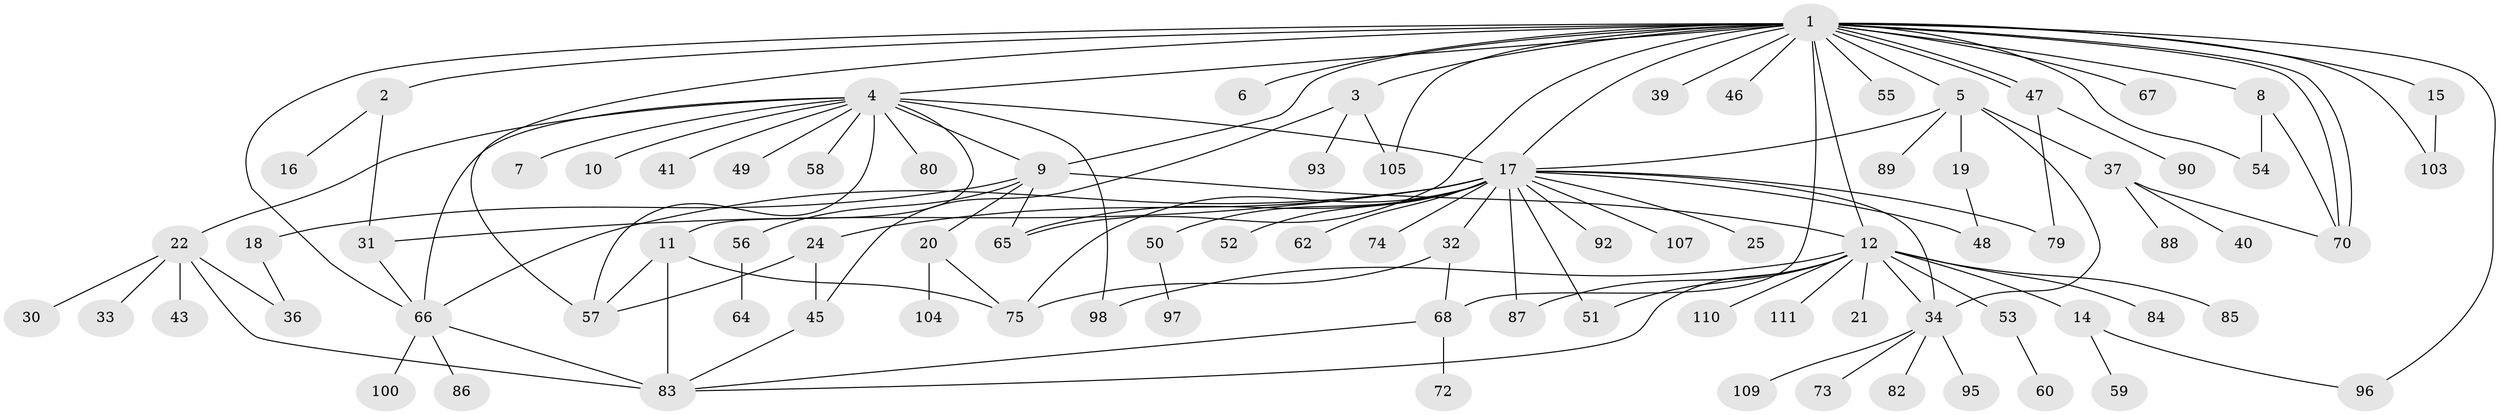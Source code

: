 // Generated by graph-tools (version 1.1) at 2025/51/02/27/25 19:51:58]
// undirected, 86 vertices, 124 edges
graph export_dot {
graph [start="1"]
  node [color=gray90,style=filled];
  1 [super="+29"];
  2 [super="+28"];
  3 [super="+81"];
  4 [super="+44"];
  5 [super="+35"];
  6;
  7;
  8 [super="+76"];
  9 [super="+13"];
  10;
  11 [super="+61"];
  12 [super="+63"];
  14 [super="+26"];
  15;
  16;
  17 [super="+23"];
  18;
  19;
  20 [super="+27"];
  21;
  22;
  24 [super="+42"];
  25;
  30;
  31 [super="+78"];
  32 [super="+102"];
  33;
  34 [super="+38"];
  36 [super="+108"];
  37 [super="+106"];
  39;
  40;
  41;
  43;
  45;
  46;
  47;
  48;
  49;
  50;
  51;
  52;
  53;
  54 [super="+77"];
  55;
  56;
  57;
  58;
  59;
  60;
  62;
  64;
  65 [super="+101"];
  66 [super="+69"];
  67 [super="+99"];
  68;
  70 [super="+71"];
  72;
  73;
  74;
  75 [super="+91"];
  79;
  80;
  82;
  83 [super="+94"];
  84;
  85;
  86;
  87;
  88;
  89;
  90;
  92;
  93;
  95;
  96;
  97;
  98;
  100;
  103;
  104;
  105;
  107;
  109;
  110;
  111;
  1 -- 2;
  1 -- 3;
  1 -- 4;
  1 -- 5;
  1 -- 6;
  1 -- 8;
  1 -- 9;
  1 -- 12 [weight=2];
  1 -- 15;
  1 -- 17 [weight=2];
  1 -- 39;
  1 -- 46;
  1 -- 47;
  1 -- 47;
  1 -- 54;
  1 -- 55;
  1 -- 57;
  1 -- 65;
  1 -- 66;
  1 -- 67;
  1 -- 68;
  1 -- 70;
  1 -- 70;
  1 -- 96;
  1 -- 103;
  1 -- 105;
  2 -- 16;
  2 -- 31;
  3 -- 93;
  3 -- 105;
  3 -- 45;
  4 -- 7;
  4 -- 9;
  4 -- 10;
  4 -- 11;
  4 -- 17 [weight=2];
  4 -- 22;
  4 -- 41;
  4 -- 49;
  4 -- 57;
  4 -- 58;
  4 -- 80;
  4 -- 98;
  4 -- 66;
  5 -- 19;
  5 -- 34;
  5 -- 89;
  5 -- 17;
  5 -- 37;
  8 -- 54;
  8 -- 70;
  9 -- 18;
  9 -- 20;
  9 -- 56;
  9 -- 65;
  9 -- 12;
  11 -- 57;
  11 -- 83;
  11 -- 75;
  12 -- 14;
  12 -- 21;
  12 -- 53;
  12 -- 84;
  12 -- 98;
  12 -- 111;
  12 -- 110;
  12 -- 51;
  12 -- 83;
  12 -- 85;
  12 -- 87;
  12 -- 34;
  14 -- 59;
  14 -- 96;
  15 -- 103;
  17 -- 52;
  17 -- 87;
  17 -- 92;
  17 -- 107;
  17 -- 65;
  17 -- 66;
  17 -- 74;
  17 -- 79;
  17 -- 24;
  17 -- 25;
  17 -- 31;
  17 -- 32;
  17 -- 34;
  17 -- 48;
  17 -- 50;
  17 -- 51;
  17 -- 62;
  17 -- 75;
  18 -- 36;
  19 -- 48;
  20 -- 104;
  20 -- 75;
  22 -- 30;
  22 -- 33;
  22 -- 36;
  22 -- 43;
  22 -- 83 [weight=2];
  24 -- 57;
  24 -- 45;
  31 -- 66;
  32 -- 75;
  32 -- 68;
  34 -- 82;
  34 -- 109;
  34 -- 73;
  34 -- 95;
  37 -- 40;
  37 -- 88;
  37 -- 70;
  45 -- 83;
  47 -- 79;
  47 -- 90;
  50 -- 97;
  53 -- 60;
  56 -- 64;
  66 -- 100;
  66 -- 83;
  66 -- 86;
  68 -- 72;
  68 -- 83;
}
